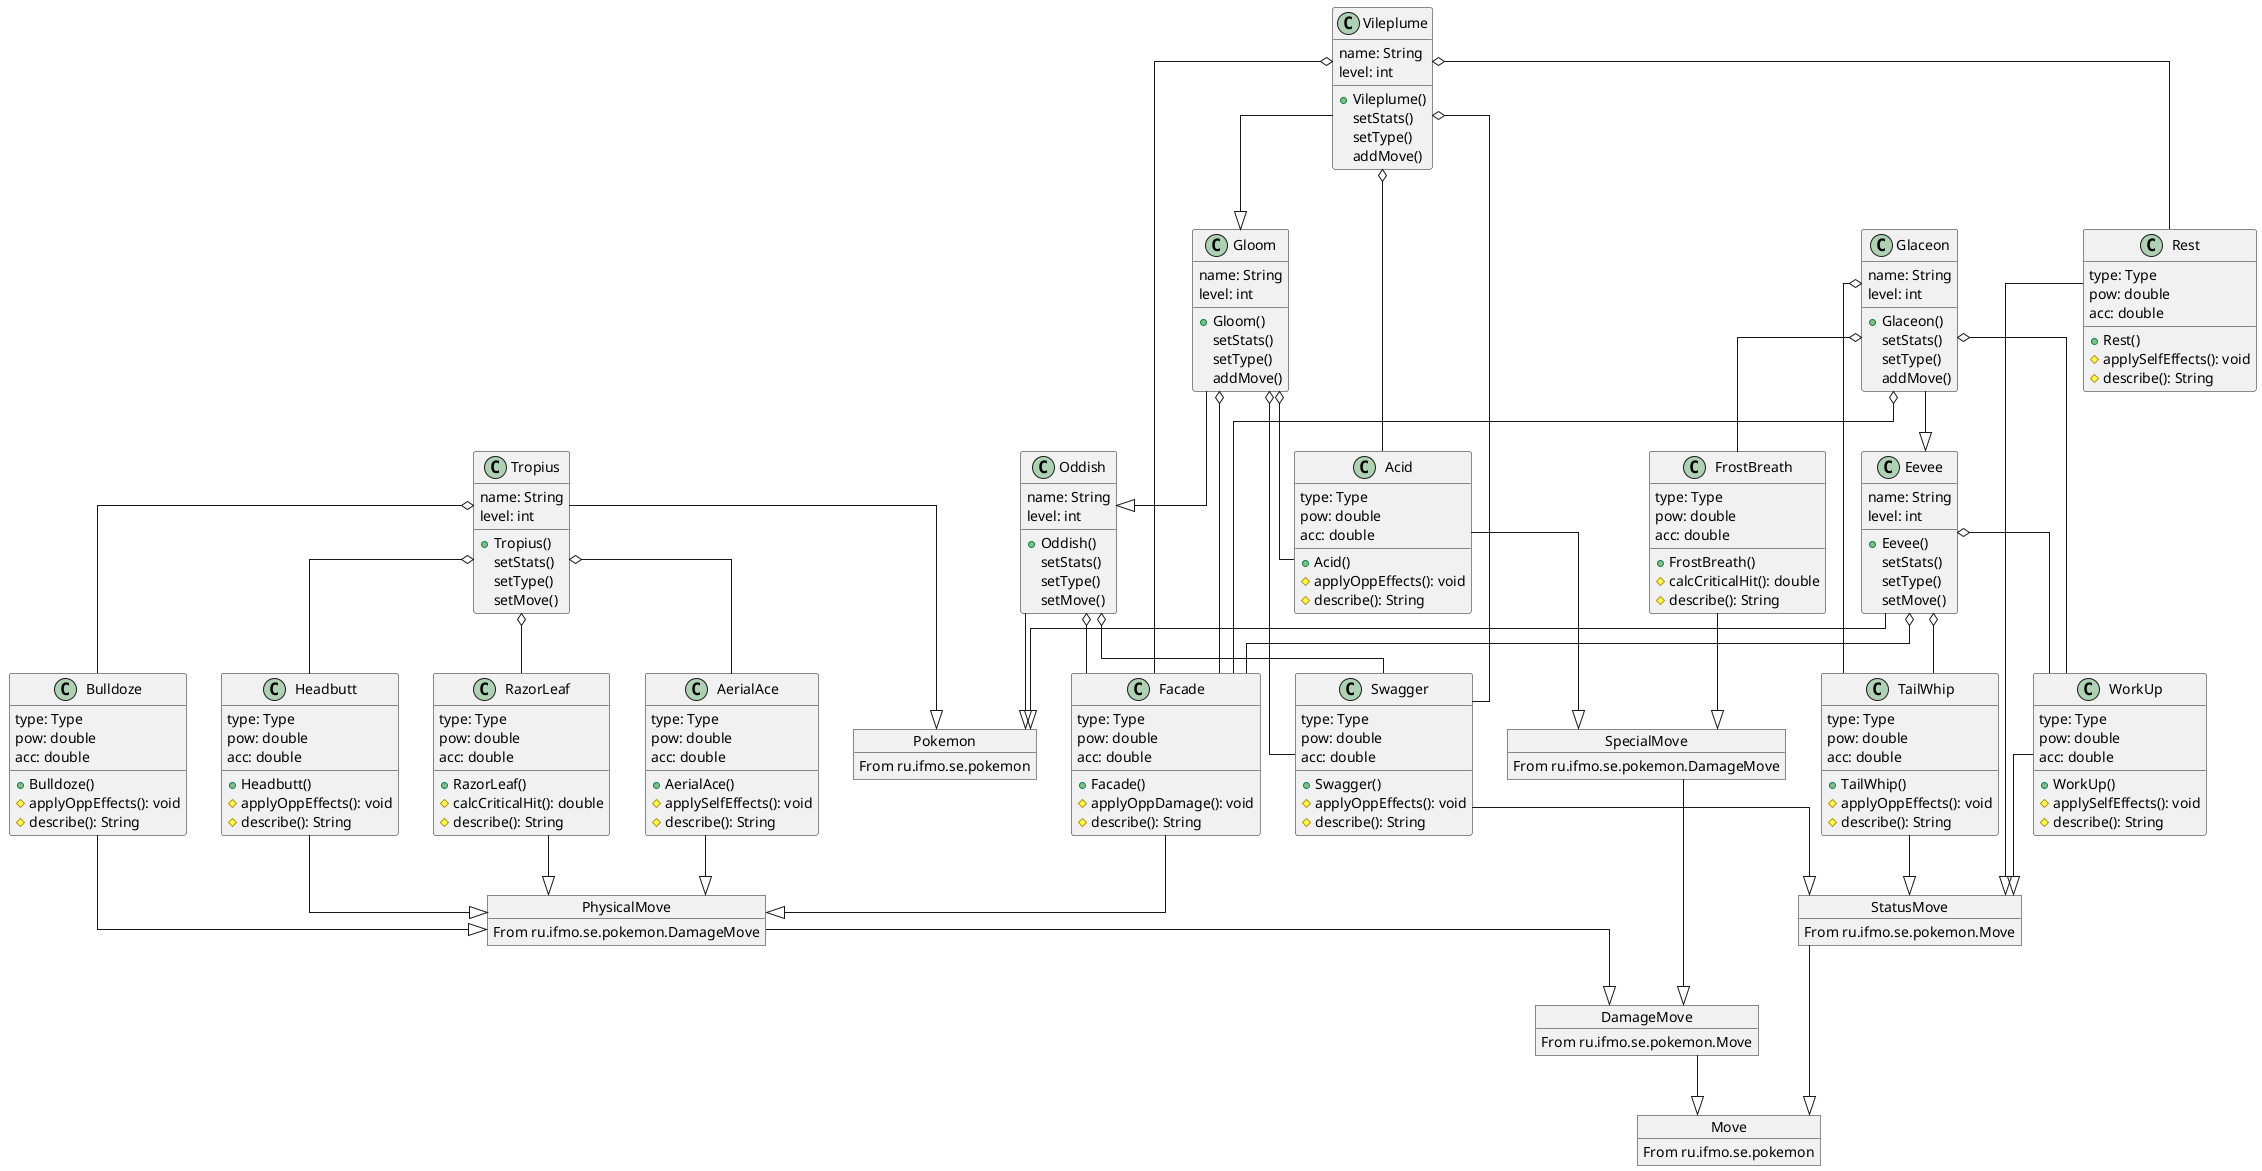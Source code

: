 @startuml lab2_diagram
skinparam Linetype ortho

'Pokemons

object Pokemon
Pokemon : From ru.ifmo.se.pokemon

class Tropius {
    name: String
    level: int
    +Tropius()
    setStats()
    setType()
    setMove()
}

class Eevee {
    name: String
    level: int
    +Eevee()
    setStats()
    setType()
    setMove()
}

class Glaceon {
    name: String
    level: int
    +Glaceon()
    setStats()
    setType()
    addMove()
}

class Oddish {
    name: String
    level: int
    +Oddish()
    setStats()
    setType()
    setMove()
}

class Gloom {
    name: String
    level: int
    +Gloom()
    setStats()
    setType()
    addMove()
}

class Vileplume {
    name: String
    level: int
    +Vileplume()
    setStats()
    setType()
    addMove()
}

Tropius --|> Pokemon

Eevee --|> Pokemon
Glaceon --|> Eevee

Oddish --|> Pokemon
Gloom --|> Oddish
Vileplume --|> Gloom

'Moves

class AerialAce {
    type: Type
    pow: double
    acc: double
    +AerialAce()
    #applySelfEffects(): void
    #describe(): String
}

class Bulldoze {
    type: Type
    pow: double
    acc: double
    +Bulldoze()
    #applyOppEffects(): void
    #describe(): String
}

class Facade {
    type: Type
    pow: double
    acc: double
    +Facade()
    #applyOppDamage(): void
    #describe(): String
}

class Headbutt {
    type: Type
    pow: double
    acc: double
    +Headbutt()
    #applyOppEffects(): void
    #describe(): String
}

class RazorLeaf {
    type: Type
    pow: double
    acc: double
    +RazorLeaf()
    #calcCriticalHit(): double
    #describe(): String
}

object PhysicalMove
PhysicalMove : From ru.ifmo.se.pokemon.DamageMove

AerialAce --|> PhysicalMove
Bulldoze --|> PhysicalMove
Facade --|> PhysicalMove
Headbutt --|> PhysicalMove
RazorLeaf --|> PhysicalMove

object DamageMove
DamageMove : From ru.ifmo.se.pokemon.Move

object SpecialMove
SpecialMove : From ru.ifmo.se.pokemon.DamageMove

PhysicalMove --|> DamageMove
SpecialMove --|> DamageMove

class Acid {
    type: Type
    pow: double
    acc: double
    +Acid()
    #applyOppEffects(): void
    #describe(): String
}

class FrostBreath {
    type: Type
    pow: double
    acc: double
    +FrostBreath()
    #calcCriticalHit(): double
    #describe(): String
}

Acid --|> SpecialMove
FrostBreath --|> SpecialMove

class Rest {
    type: Type
    pow: double
    acc: double
    +Rest()
    #applySelfEffects(): void
    #describe(): String
}

class Swagger {
    type: Type
    pow: double
    acc: double
    +Swagger()
    #applyOppEffects(): void
    #describe(): String
}

class TailWhip {
    type: Type
    pow: double
    acc: double
    +TailWhip()
    #applyOppEffects(): void
    #describe(): String
}

class WorkUp {
    type: Type
    pow: double
    acc: double
    +WorkUp()
    #applySelfEffects(): void
    #describe(): String
}

object StatusMove
StatusMove : From ru.ifmo.se.pokemon.Move

Rest --|> StatusMove
Swagger --|> StatusMove
TailWhip --|> StatusMove
WorkUp --|> StatusMove

object Move
Move : From ru.ifmo.se.pokemon

StatusMove --|> Move
DamageMove --|> Move

Tropius o-- Headbutt
Tropius o-- Bulldoze
Tropius o-- AerialAce
Tropius o-- RazorLeaf

Eevee o-- TailWhip
Eevee o-- Facade
Eevee o-- WorkUp

Glaceon o-- TailWhip
Glaceon o-- Facade
Glaceon o-- WorkUp
Glaceon o-- FrostBreath

Oddish o-- Swagger
Oddish o-- Facade

Gloom o-- Swagger
Gloom o-- Facade
Gloom o-- Acid

Vileplume o-- Swagger
Vileplume o-- Facade
Vileplume o-- Acid
Vileplume o-- Rest

@enduml